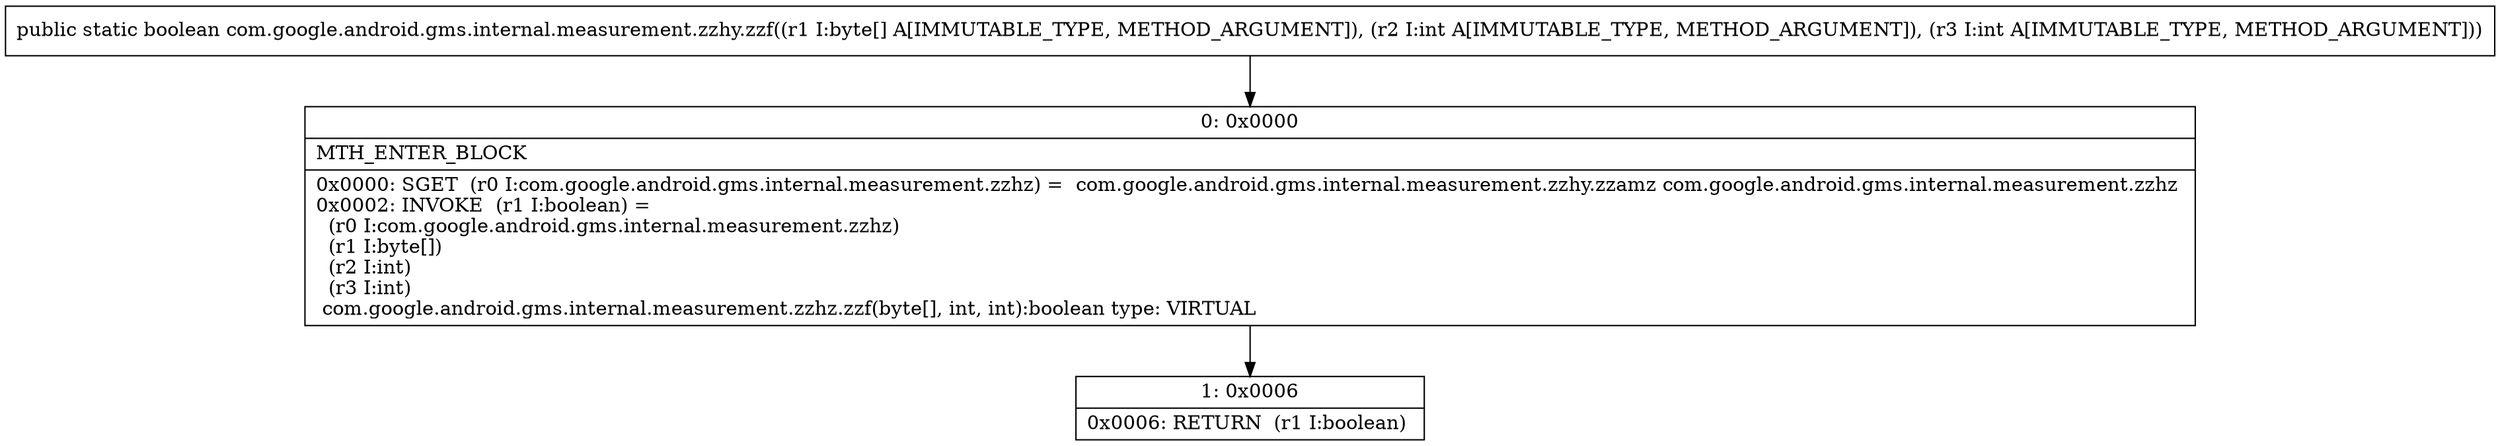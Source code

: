 digraph "CFG forcom.google.android.gms.internal.measurement.zzhy.zzf([BII)Z" {
Node_0 [shape=record,label="{0\:\ 0x0000|MTH_ENTER_BLOCK\l|0x0000: SGET  (r0 I:com.google.android.gms.internal.measurement.zzhz) =  com.google.android.gms.internal.measurement.zzhy.zzamz com.google.android.gms.internal.measurement.zzhz \l0x0002: INVOKE  (r1 I:boolean) = \l  (r0 I:com.google.android.gms.internal.measurement.zzhz)\l  (r1 I:byte[])\l  (r2 I:int)\l  (r3 I:int)\l com.google.android.gms.internal.measurement.zzhz.zzf(byte[], int, int):boolean type: VIRTUAL \l}"];
Node_1 [shape=record,label="{1\:\ 0x0006|0x0006: RETURN  (r1 I:boolean) \l}"];
MethodNode[shape=record,label="{public static boolean com.google.android.gms.internal.measurement.zzhy.zzf((r1 I:byte[] A[IMMUTABLE_TYPE, METHOD_ARGUMENT]), (r2 I:int A[IMMUTABLE_TYPE, METHOD_ARGUMENT]), (r3 I:int A[IMMUTABLE_TYPE, METHOD_ARGUMENT])) }"];
MethodNode -> Node_0;
Node_0 -> Node_1;
}

